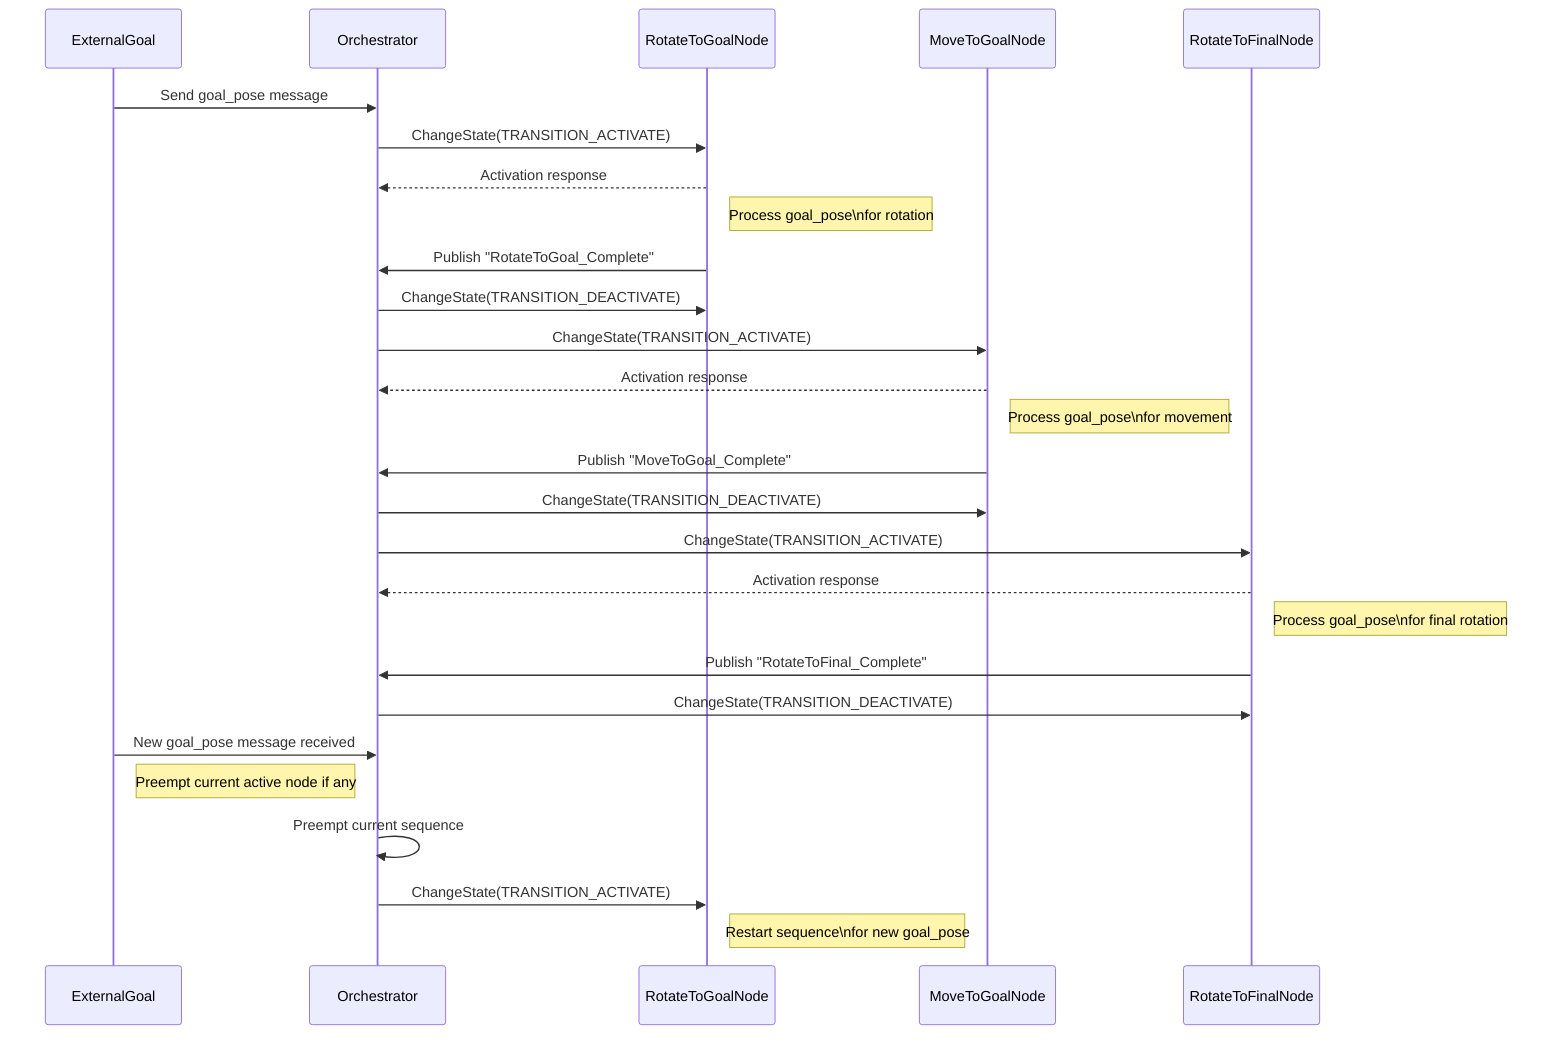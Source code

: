 sequenceDiagram
    %% Diagram 제목 (Mermaid에서는 title 기능이 제한적이므로 주석으로 표시)
    %% GoalPoseOrchestrator Sequence Diagram

    participant ExternalGoal as ExternalGoal
    participant Orchestrator as Orchestrator
    participant RotateToGoalNode as RotateToGoalNode
    participant MoveToGoalNode as MoveToGoalNode
    participant RotateToFinalNode as RotateToFinalNode

    ExternalGoal->>Orchestrator: Send goal_pose message
    Orchestrator->>RotateToGoalNode: ChangeState(TRANSITION_ACTIVATE)
    RotateToGoalNode-->>Orchestrator: Activation response
    Note right of RotateToGoalNode: Process goal_pose\nfor rotation
    RotateToGoalNode->>Orchestrator: Publish "RotateToGoal_Complete"
    Orchestrator->>RotateToGoalNode: ChangeState(TRANSITION_DEACTIVATE)

    Orchestrator->>MoveToGoalNode: ChangeState(TRANSITION_ACTIVATE)
    MoveToGoalNode-->>Orchestrator: Activation response
    Note right of MoveToGoalNode: Process goal_pose\nfor movement
    MoveToGoalNode->>Orchestrator: Publish "MoveToGoal_Complete"
    Orchestrator->>MoveToGoalNode: ChangeState(TRANSITION_DEACTIVATE)

    Orchestrator->>RotateToFinalNode: ChangeState(TRANSITION_ACTIVATE)
    RotateToFinalNode-->>Orchestrator: Activation response
    Note right of RotateToFinalNode: Process goal_pose\nfor final rotation
    RotateToFinalNode->>Orchestrator: Publish "RotateToFinal_Complete"
    Orchestrator->>RotateToFinalNode: ChangeState(TRANSITION_DEACTIVATE)

    %% Preemption Sequence
    ExternalGoal->>Orchestrator: New goal_pose message received
    Note left of Orchestrator: Preempt current active node if any
    Orchestrator->>Orchestrator: Preempt current sequence
    Orchestrator->>RotateToGoalNode: ChangeState(TRANSITION_ACTIVATE)
    Note right of RotateToGoalNode: Restart sequence\nfor new goal_pose
